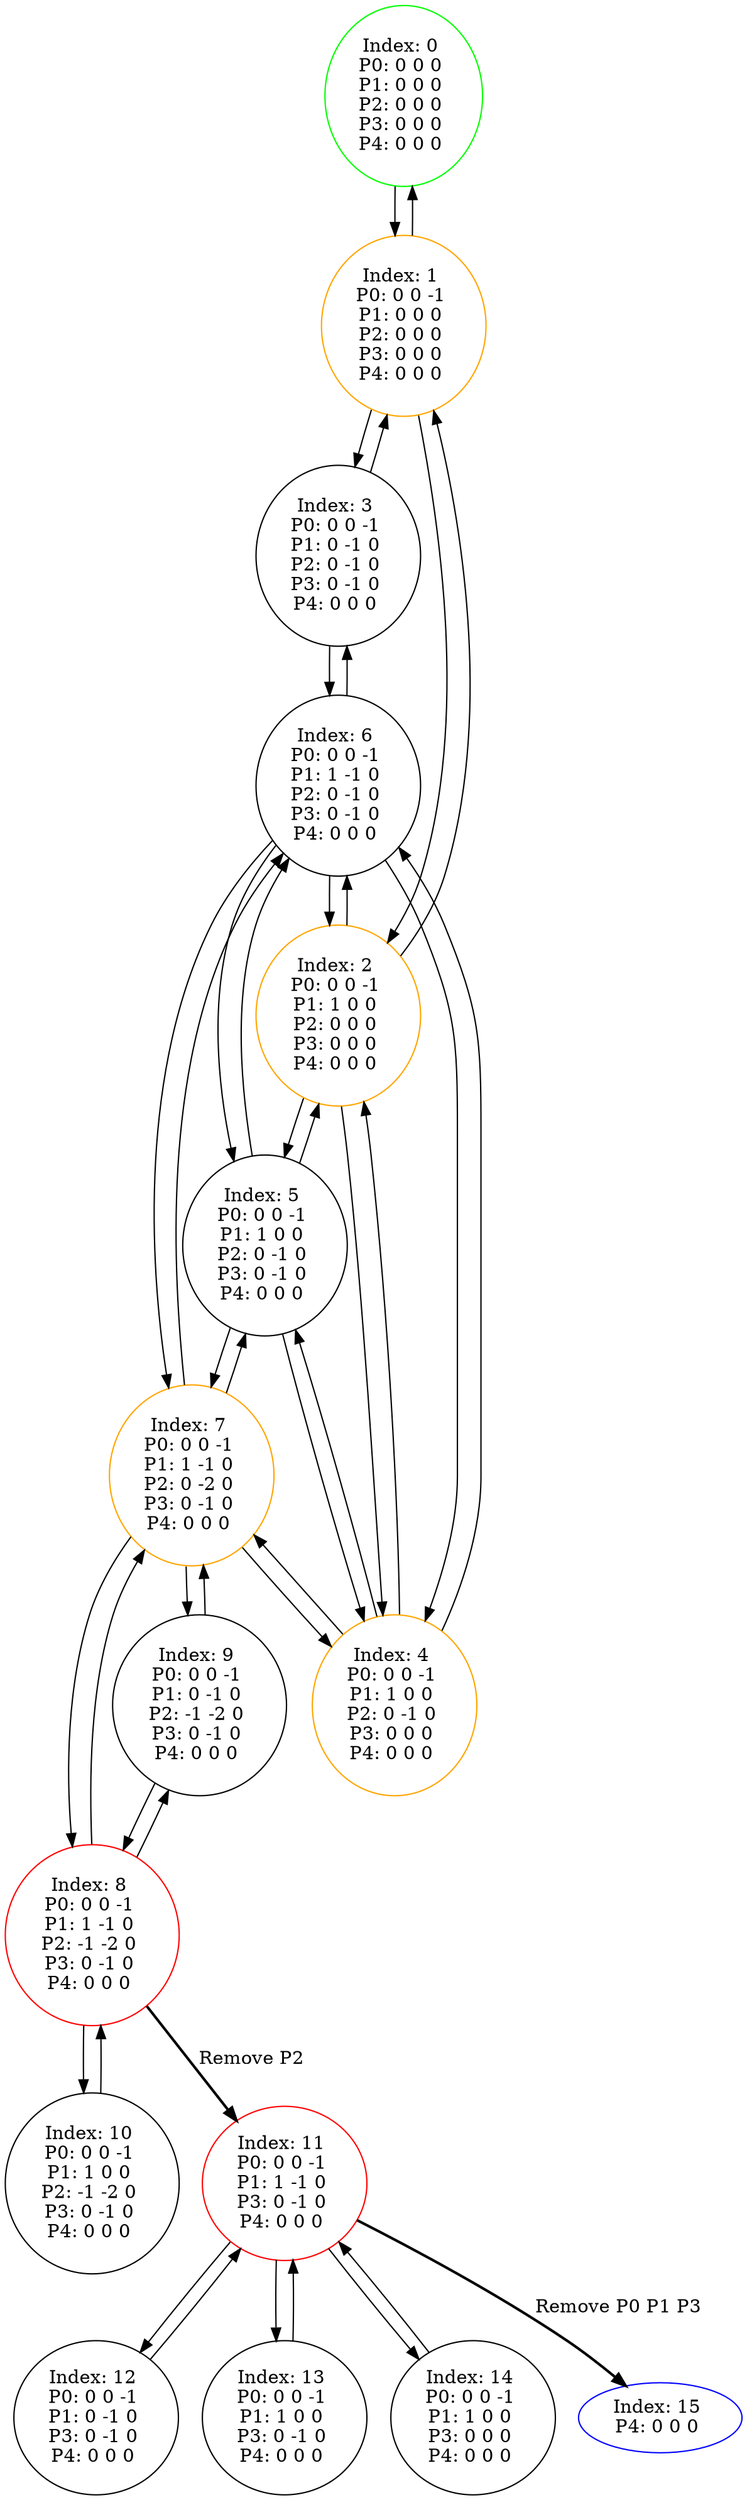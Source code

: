 digraph G {
color = "black"
0[label = "Index: 0 
P0: 0 0 0 
P1: 0 0 0 
P2: 0 0 0 
P3: 0 0 0 
P4: 0 0 0 
", color = "green"]
1[label = "Index: 1 
P0: 0 0 -1 
P1: 0 0 0 
P2: 0 0 0 
P3: 0 0 0 
P4: 0 0 0 
", color = "orange"]
2[label = "Index: 2 
P0: 0 0 -1 
P1: 1 0 0 
P2: 0 0 0 
P3: 0 0 0 
P4: 0 0 0 
", color = "orange"]
3[label = "Index: 3 
P0: 0 0 -1 
P1: 0 -1 0 
P2: 0 -1 0 
P3: 0 -1 0 
P4: 0 0 0 
"]
4[label = "Index: 4 
P0: 0 0 -1 
P1: 1 0 0 
P2: 0 -1 0 
P3: 0 0 0 
P4: 0 0 0 
", color = "orange"]
5[label = "Index: 5 
P0: 0 0 -1 
P1: 1 0 0 
P2: 0 -1 0 
P3: 0 -1 0 
P4: 0 0 0 
"]
6[label = "Index: 6 
P0: 0 0 -1 
P1: 1 -1 0 
P2: 0 -1 0 
P3: 0 -1 0 
P4: 0 0 0 
"]
7[label = "Index: 7 
P0: 0 0 -1 
P1: 1 -1 0 
P2: 0 -2 0 
P3: 0 -1 0 
P4: 0 0 0 
", color = "orange"]
8[label = "Index: 8 
P0: 0 0 -1 
P1: 1 -1 0 
P2: -1 -2 0 
P3: 0 -1 0 
P4: 0 0 0 
", color = "red"]
9[label = "Index: 9 
P0: 0 0 -1 
P1: 0 -1 0 
P2: -1 -2 0 
P3: 0 -1 0 
P4: 0 0 0 
"]
10[label = "Index: 10 
P0: 0 0 -1 
P1: 1 0 0 
P2: -1 -2 0 
P3: 0 -1 0 
P4: 0 0 0 
"]
11[label = "Index: 11 
P0: 0 0 -1 
P1: 1 -1 0 
P3: 0 -1 0 
P4: 0 0 0 
", color = "red"]
12[label = "Index: 12 
P0: 0 0 -1 
P1: 0 -1 0 
P3: 0 -1 0 
P4: 0 0 0 
"]
13[label = "Index: 13 
P0: 0 0 -1 
P1: 1 0 0 
P3: 0 -1 0 
P4: 0 0 0 
"]
14[label = "Index: 14 
P0: 0 0 -1 
P1: 1 0 0 
P3: 0 0 0 
P4: 0 0 0 
"]
15[label = "Index: 15 
P4: 0 0 0 
", color = "blue"]
0 -> 1

1 -> 0
1 -> 2
1 -> 3

2 -> 1
2 -> 4
2 -> 5
2 -> 6

3 -> 1
3 -> 6

4 -> 2
4 -> 5
4 -> 6
4 -> 7

5 -> 2
5 -> 4
5 -> 6
5 -> 7

6 -> 2
6 -> 3
6 -> 4
6 -> 5
6 -> 7

7 -> 4
7 -> 5
7 -> 6
7 -> 8
7 -> 9

8 -> 7
8 -> 9
8 -> 10
8 -> 11[style=bold label=" Remove P2 "];


9 -> 7
9 -> 8

10 -> 8

11 -> 12
11 -> 13
11 -> 14
11 -> 15[style=bold label=" Remove P0 P1 P3 "];


12 -> 11

13 -> 11

14 -> 11

}
